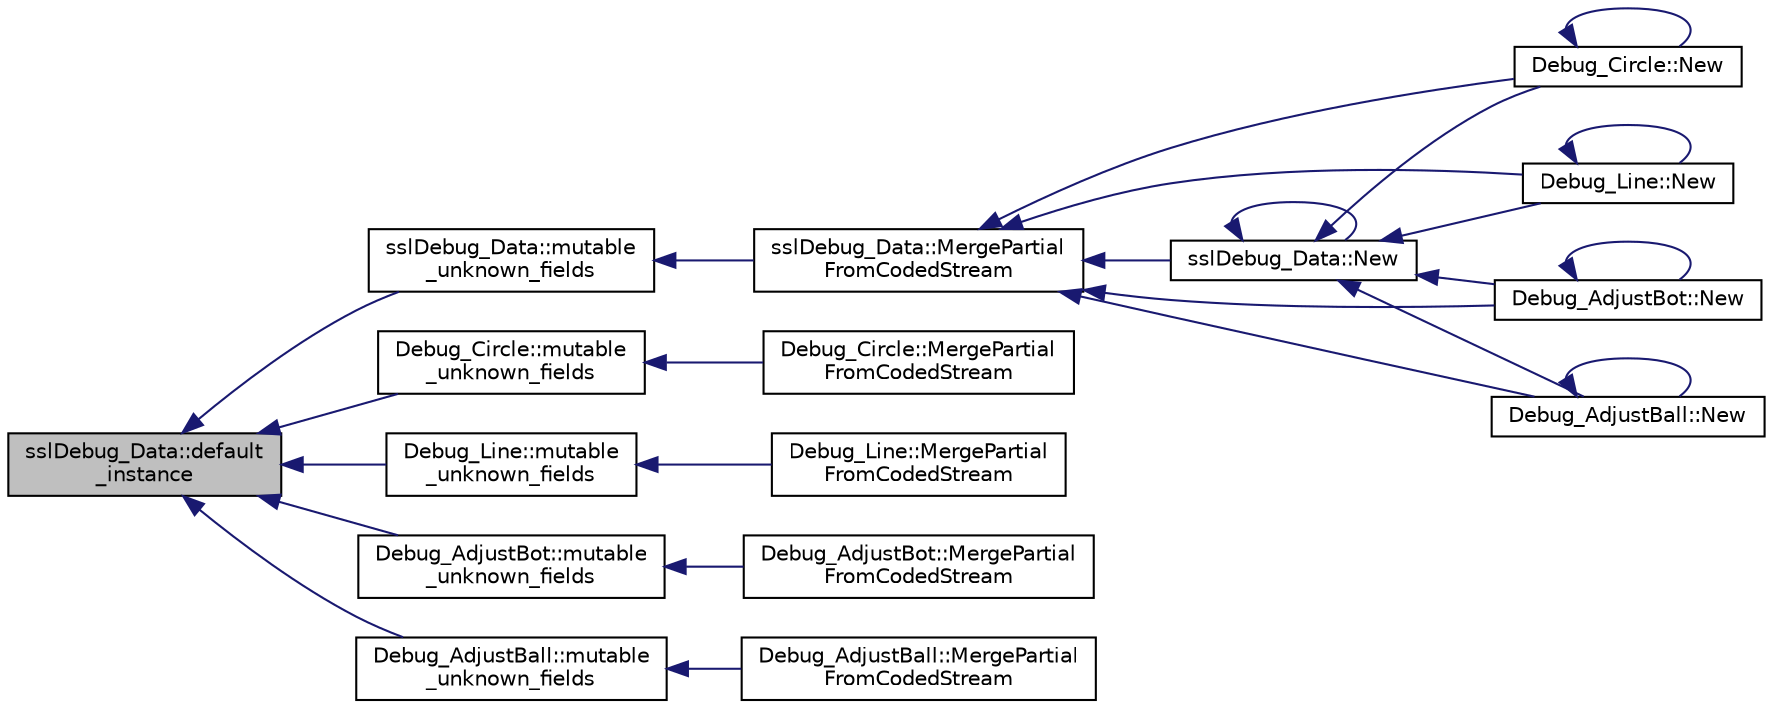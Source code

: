 digraph "sslDebug_Data::default_instance"
{
 // INTERACTIVE_SVG=YES
  edge [fontname="Helvetica",fontsize="10",labelfontname="Helvetica",labelfontsize="10"];
  node [fontname="Helvetica",fontsize="10",shape=record];
  rankdir="LR";
  Node1 [label="sslDebug_Data::default\l_instance",height=0.2,width=0.4,color="black", fillcolor="grey75", style="filled", fontcolor="black"];
  Node1 -> Node2 [dir="back",color="midnightblue",fontsize="10",style="solid",fontname="Helvetica"];
  Node2 [label="sslDebug_Data::mutable\l_unknown_fields",height=0.2,width=0.4,color="black", fillcolor="white", style="filled",URL="$d4/d17/classssl_debug___data.html#a8ded76f1df9d4cf91434452bcdfd28f4"];
  Node2 -> Node3 [dir="back",color="midnightblue",fontsize="10",style="solid",fontname="Helvetica"];
  Node3 [label="sslDebug_Data::MergePartial\lFromCodedStream",height=0.2,width=0.4,color="black", fillcolor="white", style="filled",URL="$d4/d17/classssl_debug___data.html#a402ec360241c3acf95aade09bf2615e4"];
  Node3 -> Node4 [dir="back",color="midnightblue",fontsize="10",style="solid",fontname="Helvetica"];
  Node4 [label="sslDebug_Data::New",height=0.2,width=0.4,color="black", fillcolor="white", style="filled",URL="$d4/d17/classssl_debug___data.html#a8170c3e14f84330bf98f1fb9dc036ba4"];
  Node4 -> Node4 [dir="back",color="midnightblue",fontsize="10",style="solid",fontname="Helvetica"];
  Node4 -> Node5 [dir="back",color="midnightblue",fontsize="10",style="solid",fontname="Helvetica"];
  Node5 [label="Debug_Circle::New",height=0.2,width=0.4,color="black", fillcolor="white", style="filled",URL="$d0/d75/class_debug___circle.html#af76b71214852431e6222286c902c117f"];
  Node5 -> Node5 [dir="back",color="midnightblue",fontsize="10",style="solid",fontname="Helvetica"];
  Node4 -> Node6 [dir="back",color="midnightblue",fontsize="10",style="solid",fontname="Helvetica"];
  Node6 [label="Debug_Line::New",height=0.2,width=0.4,color="black", fillcolor="white", style="filled",URL="$d0/d2a/class_debug___line.html#a09bfdcbf91d3d00ba2fac272dbf5ff95"];
  Node6 -> Node6 [dir="back",color="midnightblue",fontsize="10",style="solid",fontname="Helvetica"];
  Node4 -> Node7 [dir="back",color="midnightblue",fontsize="10",style="solid",fontname="Helvetica"];
  Node7 [label="Debug_AdjustBot::New",height=0.2,width=0.4,color="black", fillcolor="white", style="filled",URL="$de/dd5/class_debug___adjust_bot.html#a82960757286deb9de834b13f5aa169c5"];
  Node7 -> Node7 [dir="back",color="midnightblue",fontsize="10",style="solid",fontname="Helvetica"];
  Node4 -> Node8 [dir="back",color="midnightblue",fontsize="10",style="solid",fontname="Helvetica"];
  Node8 [label="Debug_AdjustBall::New",height=0.2,width=0.4,color="black", fillcolor="white", style="filled",URL="$d9/d50/class_debug___adjust_ball.html#a257c71cf43e33bf62b04d7c84f61e70e"];
  Node8 -> Node8 [dir="back",color="midnightblue",fontsize="10",style="solid",fontname="Helvetica"];
  Node3 -> Node5 [dir="back",color="midnightblue",fontsize="10",style="solid",fontname="Helvetica"];
  Node3 -> Node6 [dir="back",color="midnightblue",fontsize="10",style="solid",fontname="Helvetica"];
  Node3 -> Node7 [dir="back",color="midnightblue",fontsize="10",style="solid",fontname="Helvetica"];
  Node3 -> Node8 [dir="back",color="midnightblue",fontsize="10",style="solid",fontname="Helvetica"];
  Node1 -> Node9 [dir="back",color="midnightblue",fontsize="10",style="solid",fontname="Helvetica"];
  Node9 [label="Debug_Circle::mutable\l_unknown_fields",height=0.2,width=0.4,color="black", fillcolor="white", style="filled",URL="$d0/d75/class_debug___circle.html#ad9fb6c4346de45829c7e308336042226"];
  Node9 -> Node10 [dir="back",color="midnightblue",fontsize="10",style="solid",fontname="Helvetica"];
  Node10 [label="Debug_Circle::MergePartial\lFromCodedStream",height=0.2,width=0.4,color="black", fillcolor="white", style="filled",URL="$d0/d75/class_debug___circle.html#a5b77b23a2597f12822b559fc5a4a4378"];
  Node1 -> Node11 [dir="back",color="midnightblue",fontsize="10",style="solid",fontname="Helvetica"];
  Node11 [label="Debug_Line::mutable\l_unknown_fields",height=0.2,width=0.4,color="black", fillcolor="white", style="filled",URL="$d0/d2a/class_debug___line.html#a5e9b9a825b766e7055e556637dca2bf8"];
  Node11 -> Node12 [dir="back",color="midnightblue",fontsize="10",style="solid",fontname="Helvetica"];
  Node12 [label="Debug_Line::MergePartial\lFromCodedStream",height=0.2,width=0.4,color="black", fillcolor="white", style="filled",URL="$d0/d2a/class_debug___line.html#a6ae1352ba4b1c3ec60203b83cf112dce"];
  Node1 -> Node13 [dir="back",color="midnightblue",fontsize="10",style="solid",fontname="Helvetica"];
  Node13 [label="Debug_AdjustBot::mutable\l_unknown_fields",height=0.2,width=0.4,color="black", fillcolor="white", style="filled",URL="$de/dd5/class_debug___adjust_bot.html#a39f9eca4c4574f7e53e23af2f37dcfb4"];
  Node13 -> Node14 [dir="back",color="midnightblue",fontsize="10",style="solid",fontname="Helvetica"];
  Node14 [label="Debug_AdjustBot::MergePartial\lFromCodedStream",height=0.2,width=0.4,color="black", fillcolor="white", style="filled",URL="$de/dd5/class_debug___adjust_bot.html#a547d9274763344c3bfc81ae8f49fab5e"];
  Node1 -> Node15 [dir="back",color="midnightblue",fontsize="10",style="solid",fontname="Helvetica"];
  Node15 [label="Debug_AdjustBall::mutable\l_unknown_fields",height=0.2,width=0.4,color="black", fillcolor="white", style="filled",URL="$d9/d50/class_debug___adjust_ball.html#a81ca8777661379d1ea71adbe1a3f3e3c"];
  Node15 -> Node16 [dir="back",color="midnightblue",fontsize="10",style="solid",fontname="Helvetica"];
  Node16 [label="Debug_AdjustBall::MergePartial\lFromCodedStream",height=0.2,width=0.4,color="black", fillcolor="white", style="filled",URL="$d9/d50/class_debug___adjust_ball.html#aac212359eb21f883cfd15b4fb75b8c08"];
}
